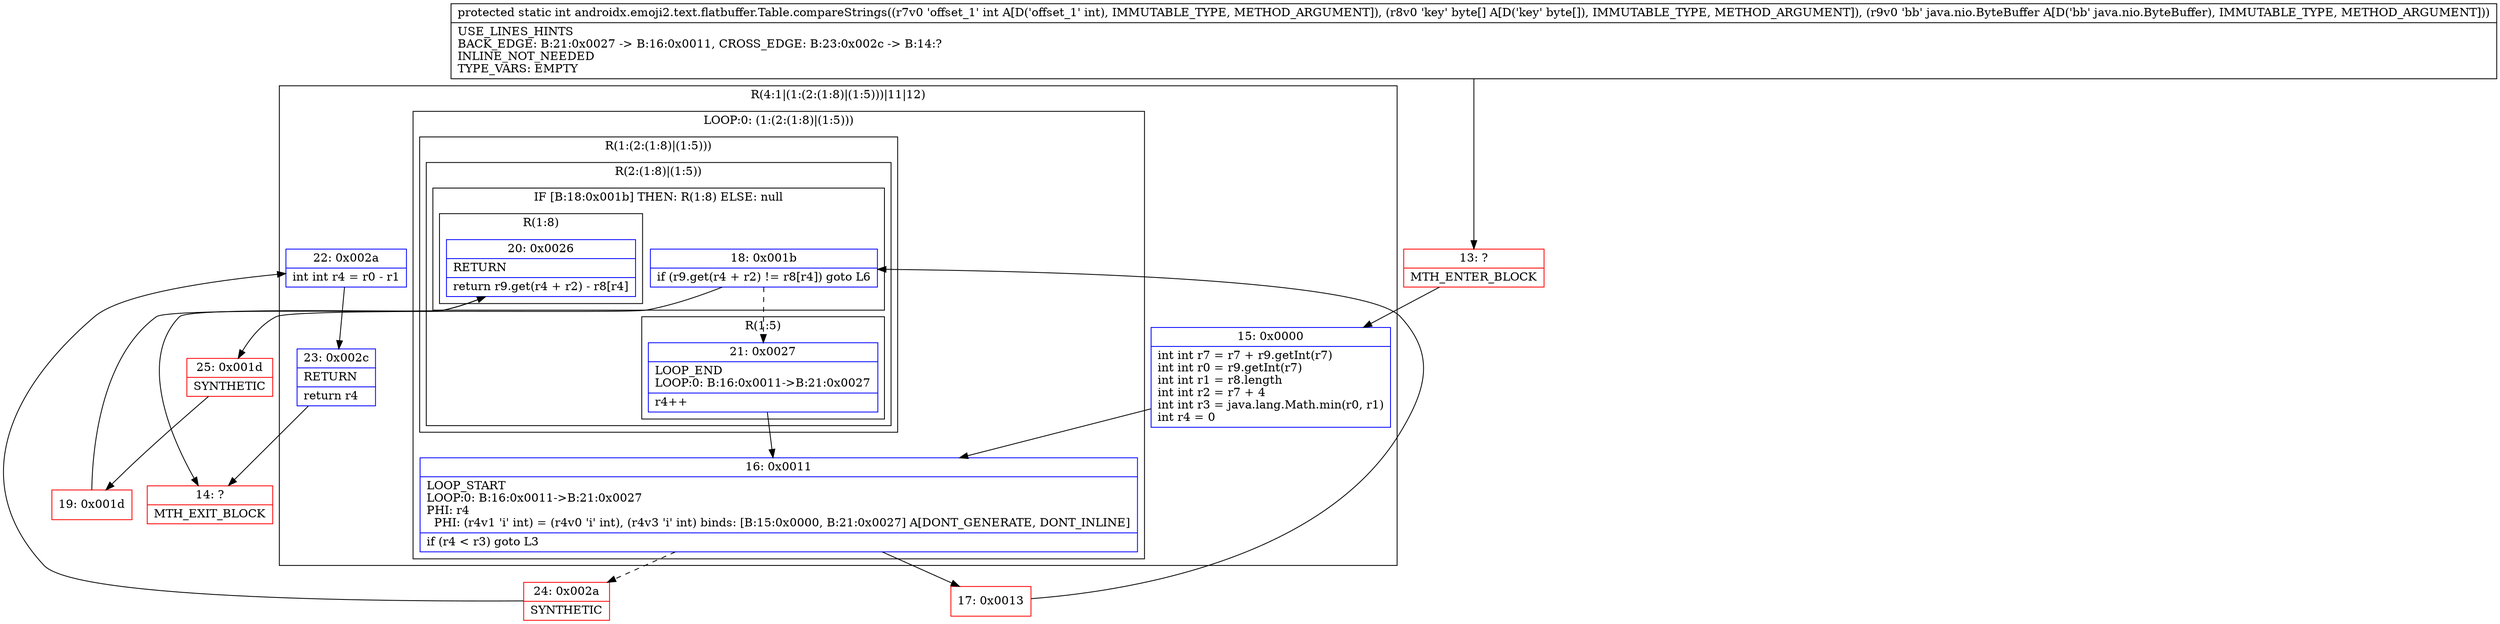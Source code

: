 digraph "CFG forandroidx.emoji2.text.flatbuffer.Table.compareStrings(I[BLjava\/nio\/ByteBuffer;)I" {
subgraph cluster_Region_749616021 {
label = "R(4:1|(1:(2:(1:8)|(1:5)))|11|12)";
node [shape=record,color=blue];
Node_15 [shape=record,label="{15\:\ 0x0000|int int r7 = r7 + r9.getInt(r7)\lint int r0 = r9.getInt(r7)\lint int r1 = r8.length\lint int r2 = r7 + 4\lint int r3 = java.lang.Math.min(r0, r1)\lint r4 = 0\l}"];
subgraph cluster_LoopRegion_171553314 {
label = "LOOP:0: (1:(2:(1:8)|(1:5)))";
node [shape=record,color=blue];
Node_16 [shape=record,label="{16\:\ 0x0011|LOOP_START\lLOOP:0: B:16:0x0011\-\>B:21:0x0027\lPHI: r4 \l  PHI: (r4v1 'i' int) = (r4v0 'i' int), (r4v3 'i' int) binds: [B:15:0x0000, B:21:0x0027] A[DONT_GENERATE, DONT_INLINE]\l|if (r4 \< r3) goto L3\l}"];
subgraph cluster_Region_1035878014 {
label = "R(1:(2:(1:8)|(1:5)))";
node [shape=record,color=blue];
subgraph cluster_Region_477594764 {
label = "R(2:(1:8)|(1:5))";
node [shape=record,color=blue];
subgraph cluster_IfRegion_2083523729 {
label = "IF [B:18:0x001b] THEN: R(1:8) ELSE: null";
node [shape=record,color=blue];
Node_18 [shape=record,label="{18\:\ 0x001b|if (r9.get(r4 + r2) != r8[r4]) goto L6\l}"];
subgraph cluster_Region_1906848513 {
label = "R(1:8)";
node [shape=record,color=blue];
Node_20 [shape=record,label="{20\:\ 0x0026|RETURN\l|return r9.get(r4 + r2) \- r8[r4]\l}"];
}
}
subgraph cluster_Region_1469465187 {
label = "R(1:5)";
node [shape=record,color=blue];
Node_21 [shape=record,label="{21\:\ 0x0027|LOOP_END\lLOOP:0: B:16:0x0011\-\>B:21:0x0027\l|r4++\l}"];
}
}
}
}
Node_22 [shape=record,label="{22\:\ 0x002a|int int r4 = r0 \- r1\l}"];
Node_23 [shape=record,label="{23\:\ 0x002c|RETURN\l|return r4\l}"];
}
Node_13 [shape=record,color=red,label="{13\:\ ?|MTH_ENTER_BLOCK\l}"];
Node_17 [shape=record,color=red,label="{17\:\ 0x0013}"];
Node_25 [shape=record,color=red,label="{25\:\ 0x001d|SYNTHETIC\l}"];
Node_19 [shape=record,color=red,label="{19\:\ 0x001d}"];
Node_14 [shape=record,color=red,label="{14\:\ ?|MTH_EXIT_BLOCK\l}"];
Node_24 [shape=record,color=red,label="{24\:\ 0x002a|SYNTHETIC\l}"];
MethodNode[shape=record,label="{protected static int androidx.emoji2.text.flatbuffer.Table.compareStrings((r7v0 'offset_1' int A[D('offset_1' int), IMMUTABLE_TYPE, METHOD_ARGUMENT]), (r8v0 'key' byte[] A[D('key' byte[]), IMMUTABLE_TYPE, METHOD_ARGUMENT]), (r9v0 'bb' java.nio.ByteBuffer A[D('bb' java.nio.ByteBuffer), IMMUTABLE_TYPE, METHOD_ARGUMENT]))  | USE_LINES_HINTS\lBACK_EDGE: B:21:0x0027 \-\> B:16:0x0011, CROSS_EDGE: B:23:0x002c \-\> B:14:?\lINLINE_NOT_NEEDED\lTYPE_VARS: EMPTY\l}"];
MethodNode -> Node_13;Node_15 -> Node_16;
Node_16 -> Node_17;
Node_16 -> Node_24[style=dashed];
Node_18 -> Node_21[style=dashed];
Node_18 -> Node_25;
Node_20 -> Node_14;
Node_21 -> Node_16;
Node_22 -> Node_23;
Node_23 -> Node_14;
Node_13 -> Node_15;
Node_17 -> Node_18;
Node_25 -> Node_19;
Node_19 -> Node_20;
Node_24 -> Node_22;
}

